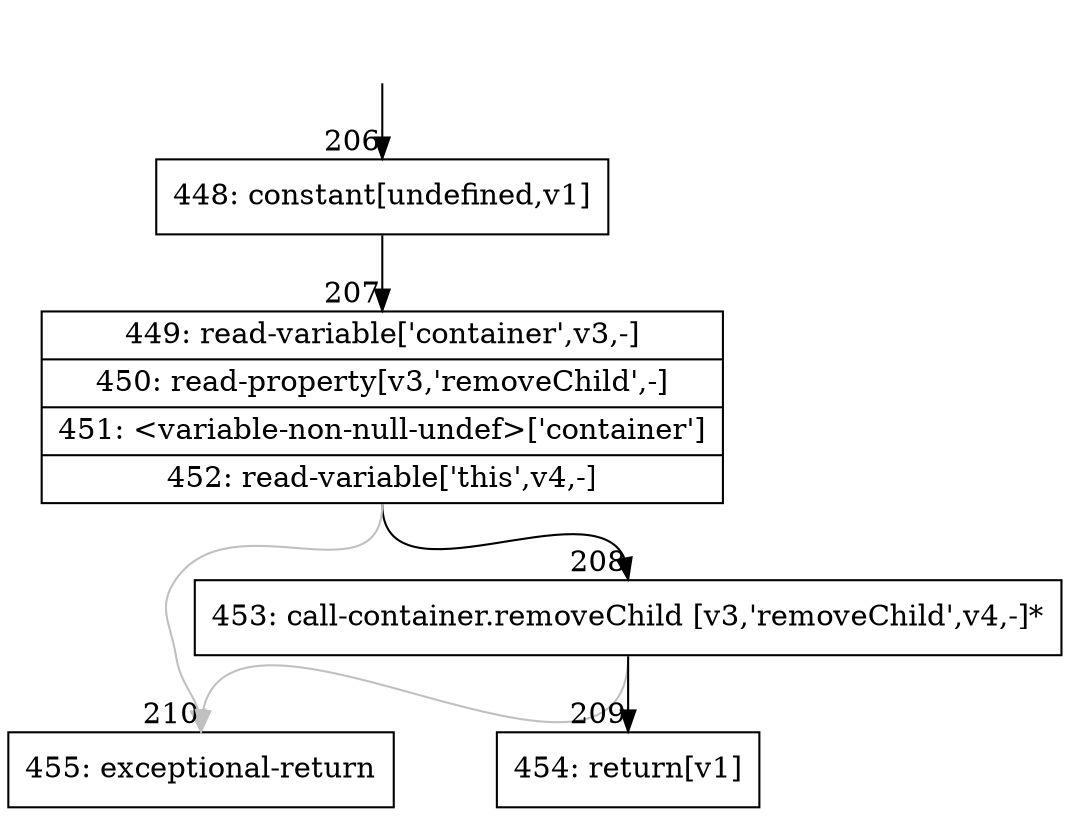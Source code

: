 digraph {
rankdir="TD"
BB_entry25[shape=none,label=""];
BB_entry25 -> BB206 [tailport=s, headport=n, headlabel="    206"]
BB206 [shape=record label="{448: constant[undefined,v1]}" ] 
BB206 -> BB207 [tailport=s, headport=n, headlabel="      207"]
BB207 [shape=record label="{449: read-variable['container',v3,-]|450: read-property[v3,'removeChild',-]|451: \<variable-non-null-undef\>['container']|452: read-variable['this',v4,-]}" ] 
BB207 -> BB208 [tailport=s, headport=n, headlabel="      208"]
BB207 -> BB210 [tailport=s, headport=n, color=gray, headlabel="      210"]
BB208 [shape=record label="{453: call-container.removeChild [v3,'removeChild',v4,-]*}" ] 
BB208 -> BB209 [tailport=s, headport=n, headlabel="      209"]
BB208 -> BB210 [tailport=s, headport=n, color=gray]
BB209 [shape=record label="{454: return[v1]}" ] 
BB210 [shape=record label="{455: exceptional-return}" ] 
//#$~ 136
}
